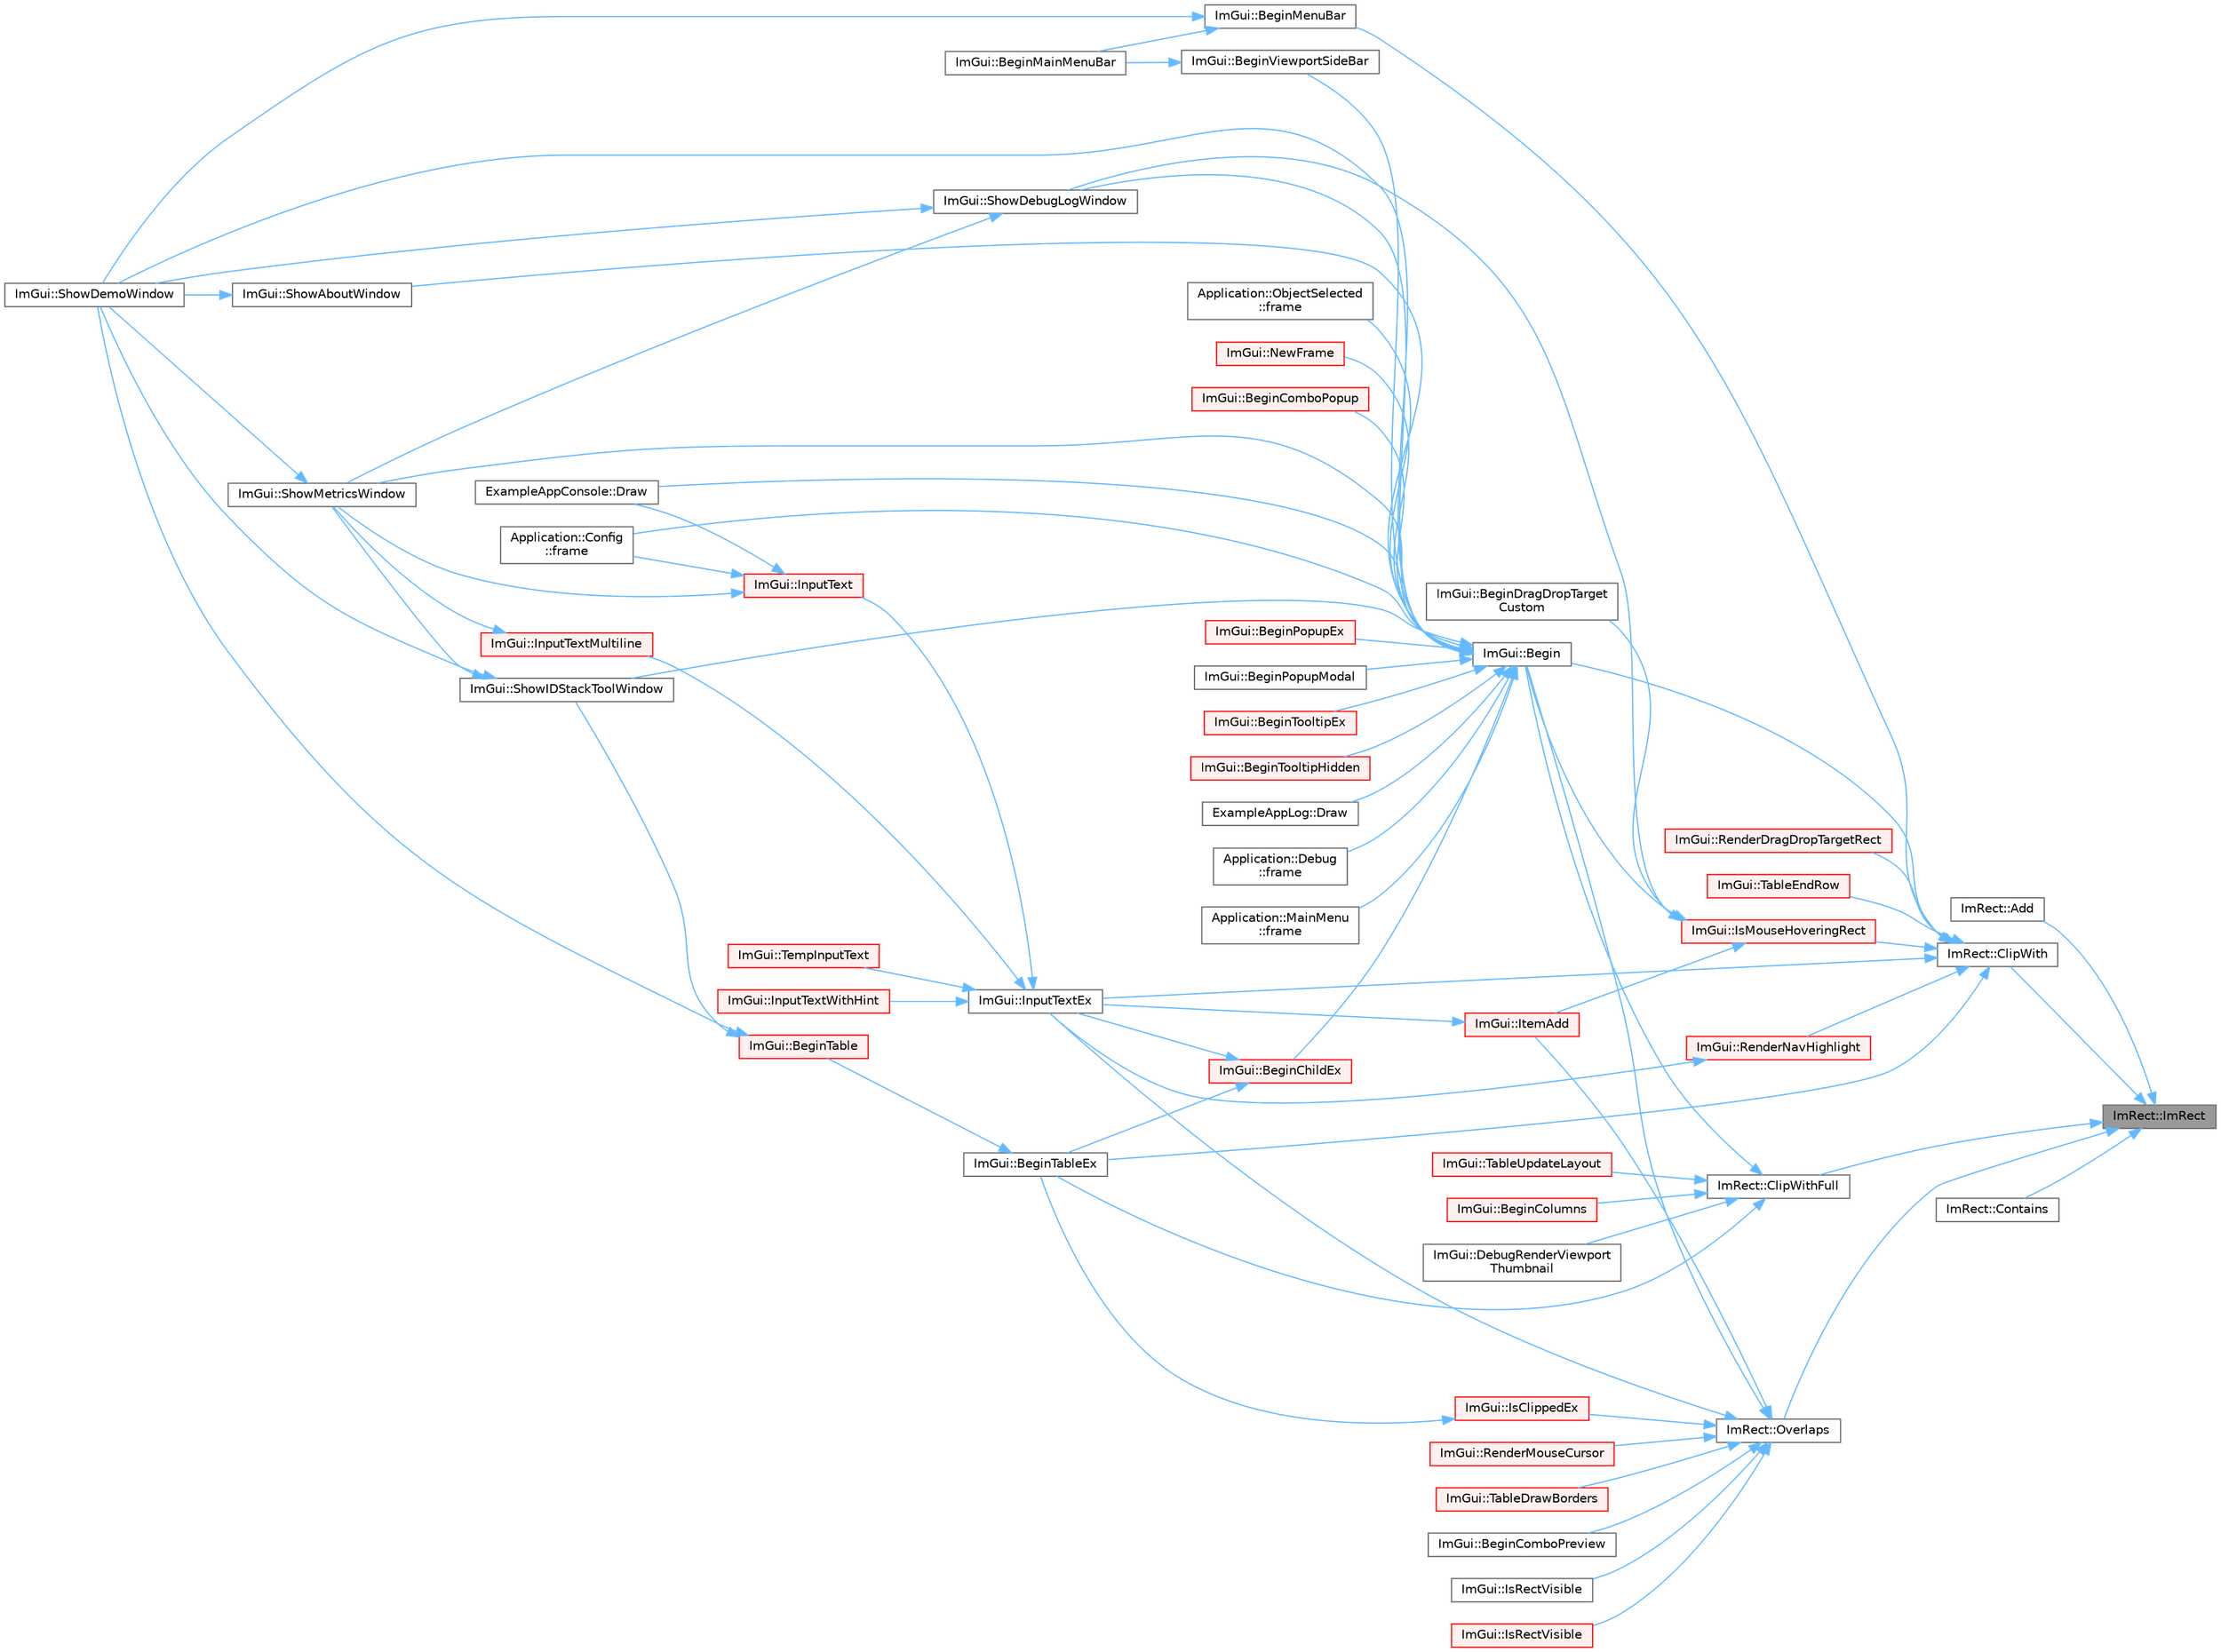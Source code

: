 digraph "ImRect::ImRect"
{
 // LATEX_PDF_SIZE
  bgcolor="transparent";
  edge [fontname=Helvetica,fontsize=10,labelfontname=Helvetica,labelfontsize=10];
  node [fontname=Helvetica,fontsize=10,shape=box,height=0.2,width=0.4];
  rankdir="RL";
  Node1 [id="Node000001",label="ImRect::ImRect",height=0.2,width=0.4,color="gray40", fillcolor="grey60", style="filled", fontcolor="black",tooltip=" "];
  Node1 -> Node2 [id="edge1_Node000001_Node000002",dir="back",color="steelblue1",style="solid",tooltip=" "];
  Node2 [id="Node000002",label="ImRect::Add",height=0.2,width=0.4,color="grey40", fillcolor="white", style="filled",URL="$struct_im_rect.html#ab07f581cc78eee99b42f40f77d9fac8e",tooltip=" "];
  Node1 -> Node3 [id="edge2_Node000001_Node000003",dir="back",color="steelblue1",style="solid",tooltip=" "];
  Node3 [id="Node000003",label="ImRect::ClipWith",height=0.2,width=0.4,color="grey40", fillcolor="white", style="filled",URL="$struct_im_rect.html#ac02d5cf6ce0358aea9ed9df43d368f3f",tooltip=" "];
  Node3 -> Node4 [id="edge3_Node000003_Node000004",dir="back",color="steelblue1",style="solid",tooltip=" "];
  Node4 [id="Node000004",label="ImGui::Begin",height=0.2,width=0.4,color="grey40", fillcolor="white", style="filled",URL="$namespace_im_gui.html#a581e58db0bc930bafa4a5d23093a2b99",tooltip=" "];
  Node4 -> Node5 [id="edge4_Node000004_Node000005",dir="back",color="steelblue1",style="solid",tooltip=" "];
  Node5 [id="Node000005",label="ImGui::BeginChildEx",height=0.2,width=0.4,color="red", fillcolor="#FFF0F0", style="filled",URL="$namespace_im_gui.html#ac36ecce0443f0b45a48484d85f653ae2",tooltip=" "];
  Node5 -> Node18 [id="edge5_Node000005_Node000018",dir="back",color="steelblue1",style="solid",tooltip=" "];
  Node18 [id="Node000018",label="ImGui::BeginTableEx",height=0.2,width=0.4,color="grey40", fillcolor="white", style="filled",URL="$namespace_im_gui.html#a28046a30716afeb7738a82a5b19044ca",tooltip=" "];
  Node18 -> Node19 [id="edge6_Node000018_Node000019",dir="back",color="steelblue1",style="solid",tooltip=" "];
  Node19 [id="Node000019",label="ImGui::BeginTable",height=0.2,width=0.4,color="red", fillcolor="#FFF0F0", style="filled",URL="$namespace_im_gui.html#a04ee4f6866b8e10b98008e7f19d35796",tooltip=" "];
  Node19 -> Node11 [id="edge7_Node000019_Node000011",dir="back",color="steelblue1",style="solid",tooltip=" "];
  Node11 [id="Node000011",label="ImGui::ShowDemoWindow",height=0.2,width=0.4,color="grey40", fillcolor="white", style="filled",URL="$namespace_im_gui.html#af95643a0ce4893b9e57c12991922fb18",tooltip=" "];
  Node19 -> Node21 [id="edge8_Node000019_Node000021",dir="back",color="steelblue1",style="solid",tooltip=" "];
  Node21 [id="Node000021",label="ImGui::ShowIDStackToolWindow",height=0.2,width=0.4,color="grey40", fillcolor="white", style="filled",URL="$namespace_im_gui.html#ab4a87bf4a874a8e5872b60b4a9b1d99e",tooltip=" "];
  Node21 -> Node11 [id="edge9_Node000021_Node000011",dir="back",color="steelblue1",style="solid",tooltip=" "];
  Node21 -> Node10 [id="edge10_Node000021_Node000010",dir="back",color="steelblue1",style="solid",tooltip=" "];
  Node10 [id="Node000010",label="ImGui::ShowMetricsWindow",height=0.2,width=0.4,color="grey40", fillcolor="white", style="filled",URL="$namespace_im_gui.html#afe7a28c6eb52fff3cc27d5a698fea4ff",tooltip=" "];
  Node10 -> Node11 [id="edge11_Node000010_Node000011",dir="back",color="steelblue1",style="solid",tooltip=" "];
  Node5 -> Node22 [id="edge12_Node000005_Node000022",dir="back",color="steelblue1",style="solid",tooltip=" "];
  Node22 [id="Node000022",label="ImGui::InputTextEx",height=0.2,width=0.4,color="grey40", fillcolor="white", style="filled",URL="$namespace_im_gui.html#af89af17ecc11653f25fea1e50e195de6",tooltip=" "];
  Node22 -> Node23 [id="edge13_Node000022_Node000023",dir="back",color="steelblue1",style="solid",tooltip=" "];
  Node23 [id="Node000023",label="ImGui::InputText",height=0.2,width=0.4,color="red", fillcolor="#FFF0F0", style="filled",URL="$namespace_im_gui.html#aa72b5760a3a206729723a587ac7c8519",tooltip=" "];
  Node23 -> Node12 [id="edge14_Node000023_Node000012",dir="back",color="steelblue1",style="solid",tooltip=" "];
  Node12 [id="Node000012",label="ExampleAppConsole::Draw",height=0.2,width=0.4,color="grey40", fillcolor="white", style="filled",URL="$struct_example_app_console.html#a0518a09c7e8648dd52c7c06df19ac17a",tooltip=" "];
  Node23 -> Node31 [id="edge15_Node000023_Node000031",dir="back",color="steelblue1",style="solid",tooltip=" "];
  Node31 [id="Node000031",label="Application::Config\l::frame",height=0.2,width=0.4,color="grey40", fillcolor="white", style="filled",URL="$class_application_1_1_config.html#a291cc3a874949e121dcf83a3f90681bc",tooltip=" "];
  Node23 -> Node10 [id="edge16_Node000023_Node000010",dir="back",color="steelblue1",style="solid",tooltip=" "];
  Node22 -> Node45 [id="edge17_Node000022_Node000045",dir="back",color="steelblue1",style="solid",tooltip=" "];
  Node45 [id="Node000045",label="ImGui::InputTextMultiline",height=0.2,width=0.4,color="red", fillcolor="#FFF0F0", style="filled",URL="$namespace_im_gui.html#a0470693929ed9930cbf5b737577c2414",tooltip=" "];
  Node45 -> Node10 [id="edge18_Node000045_Node000010",dir="back",color="steelblue1",style="solid",tooltip=" "];
  Node22 -> Node47 [id="edge19_Node000022_Node000047",dir="back",color="steelblue1",style="solid",tooltip=" "];
  Node47 [id="Node000047",label="ImGui::InputTextWithHint",height=0.2,width=0.4,color="red", fillcolor="#FFF0F0", style="filled",URL="$namespace_im_gui.html#aee5a5127f494966ad16e578714e8fac2",tooltip=" "];
  Node22 -> Node49 [id="edge20_Node000022_Node000049",dir="back",color="steelblue1",style="solid",tooltip=" "];
  Node49 [id="Node000049",label="ImGui::TempInputText",height=0.2,width=0.4,color="red", fillcolor="#FFF0F0", style="filled",URL="$namespace_im_gui.html#ae85def71d2fcf5409035b583b315964e",tooltip=" "];
  Node4 -> Node77 [id="edge21_Node000004_Node000077",dir="back",color="steelblue1",style="solid",tooltip=" "];
  Node77 [id="Node000077",label="ImGui::BeginComboPopup",height=0.2,width=0.4,color="red", fillcolor="#FFF0F0", style="filled",URL="$namespace_im_gui.html#a6ecb51142fcb72cd19ff002c3a7d8e25",tooltip=" "];
  Node4 -> Node81 [id="edge22_Node000004_Node000081",dir="back",color="steelblue1",style="solid",tooltip=" "];
  Node81 [id="Node000081",label="ImGui::BeginPopupEx",height=0.2,width=0.4,color="red", fillcolor="#FFF0F0", style="filled",URL="$namespace_im_gui.html#a89da3a22300e8293257b6cfdf1b83b7a",tooltip=" "];
  Node4 -> Node101 [id="edge23_Node000004_Node000101",dir="back",color="steelblue1",style="solid",tooltip=" "];
  Node101 [id="Node000101",label="ImGui::BeginPopupModal",height=0.2,width=0.4,color="grey40", fillcolor="white", style="filled",URL="$namespace_im_gui.html#a6d840f615c198c2342968f733fda11b3",tooltip=" "];
  Node4 -> Node102 [id="edge24_Node000004_Node000102",dir="back",color="steelblue1",style="solid",tooltip=" "];
  Node102 [id="Node000102",label="ImGui::BeginTooltipEx",height=0.2,width=0.4,color="red", fillcolor="#FFF0F0", style="filled",URL="$namespace_im_gui.html#a18b17a0b20c3f2a16068b84210cfded4",tooltip=" "];
  Node4 -> Node131 [id="edge25_Node000004_Node000131",dir="back",color="steelblue1",style="solid",tooltip=" "];
  Node131 [id="Node000131",label="ImGui::BeginTooltipHidden",height=0.2,width=0.4,color="red", fillcolor="#FFF0F0", style="filled",URL="$namespace_im_gui.html#a2c44a13b5e210dbfc7de98024c25db8e",tooltip=" "];
  Node4 -> Node132 [id="edge26_Node000004_Node000132",dir="back",color="steelblue1",style="solid",tooltip=" "];
  Node132 [id="Node000132",label="ImGui::BeginViewportSideBar",height=0.2,width=0.4,color="grey40", fillcolor="white", style="filled",URL="$namespace_im_gui.html#a4216382dd5ad6c17e183f9f894db2e15",tooltip=" "];
  Node132 -> Node133 [id="edge27_Node000132_Node000133",dir="back",color="steelblue1",style="solid",tooltip=" "];
  Node133 [id="Node000133",label="ImGui::BeginMainMenuBar",height=0.2,width=0.4,color="grey40", fillcolor="white", style="filled",URL="$namespace_im_gui.html#a55cb9cfb9865204ac6fb21c965784f78",tooltip=" "];
  Node4 -> Node12 [id="edge28_Node000004_Node000012",dir="back",color="steelblue1",style="solid",tooltip=" "];
  Node4 -> Node13 [id="edge29_Node000004_Node000013",dir="back",color="steelblue1",style="solid",tooltip=" "];
  Node13 [id="Node000013",label="ExampleAppLog::Draw",height=0.2,width=0.4,color="grey40", fillcolor="white", style="filled",URL="$struct_example_app_log.html#a5ad3a4bdb89171b84aeaff96948a1f77",tooltip=" "];
  Node4 -> Node31 [id="edge30_Node000004_Node000031",dir="back",color="steelblue1",style="solid",tooltip=" "];
  Node4 -> Node134 [id="edge31_Node000004_Node000134",dir="back",color="steelblue1",style="solid",tooltip=" "];
  Node134 [id="Node000134",label="Application::Debug\l::frame",height=0.2,width=0.4,color="grey40", fillcolor="white", style="filled",URL="$class_application_1_1_debug.html#a26339829cae3b768474358c34eb8ab23",tooltip=" "];
  Node4 -> Node135 [id="edge32_Node000004_Node000135",dir="back",color="steelblue1",style="solid",tooltip=" "];
  Node135 [id="Node000135",label="Application::MainMenu\l::frame",height=0.2,width=0.4,color="grey40", fillcolor="white", style="filled",URL="$class_application_1_1_main_menu.html#a868fe54ddb269b9ab03f0d7d068dd698",tooltip=" "];
  Node4 -> Node34 [id="edge33_Node000004_Node000034",dir="back",color="steelblue1",style="solid",tooltip=" "];
  Node34 [id="Node000034",label="Application::ObjectSelected\l::frame",height=0.2,width=0.4,color="grey40", fillcolor="white", style="filled",URL="$class_application_1_1_object_selected.html#a30dd507edcc6c76dd65cc0cf9dda010a",tooltip=" "];
  Node4 -> Node136 [id="edge34_Node000004_Node000136",dir="back",color="steelblue1",style="solid",tooltip=" "];
  Node136 [id="Node000136",label="ImGui::NewFrame",height=0.2,width=0.4,color="red", fillcolor="#FFF0F0", style="filled",URL="$namespace_im_gui.html#ab3f1fc018f903b7ad79fd10663375774",tooltip=" "];
  Node4 -> Node14 [id="edge35_Node000004_Node000014",dir="back",color="steelblue1",style="solid",tooltip=" "];
  Node14 [id="Node000014",label="ImGui::ShowAboutWindow",height=0.2,width=0.4,color="grey40", fillcolor="white", style="filled",URL="$namespace_im_gui.html#ac297462e33309d0540fa459bccdc9304",tooltip=" "];
  Node14 -> Node11 [id="edge36_Node000014_Node000011",dir="back",color="steelblue1",style="solid",tooltip=" "];
  Node4 -> Node15 [id="edge37_Node000004_Node000015",dir="back",color="steelblue1",style="solid",tooltip=" "];
  Node15 [id="Node000015",label="ImGui::ShowDebugLogWindow",height=0.2,width=0.4,color="grey40", fillcolor="white", style="filled",URL="$namespace_im_gui.html#af1b39e70cac2e1b9e62dd3c9d154cbd6",tooltip=" "];
  Node15 -> Node11 [id="edge38_Node000015_Node000011",dir="back",color="steelblue1",style="solid",tooltip=" "];
  Node15 -> Node10 [id="edge39_Node000015_Node000010",dir="back",color="steelblue1",style="solid",tooltip=" "];
  Node4 -> Node11 [id="edge40_Node000004_Node000011",dir="back",color="steelblue1",style="solid",tooltip=" "];
  Node4 -> Node21 [id="edge41_Node000004_Node000021",dir="back",color="steelblue1",style="solid",tooltip=" "];
  Node4 -> Node10 [id="edge42_Node000004_Node000010",dir="back",color="steelblue1",style="solid",tooltip=" "];
  Node3 -> Node137 [id="edge43_Node000003_Node000137",dir="back",color="steelblue1",style="solid",tooltip=" "];
  Node137 [id="Node000137",label="ImGui::BeginMenuBar",height=0.2,width=0.4,color="grey40", fillcolor="white", style="filled",URL="$namespace_im_gui.html#a4852dff802922163fc747e2e0df5b88f",tooltip=" "];
  Node137 -> Node133 [id="edge44_Node000137_Node000133",dir="back",color="steelblue1",style="solid",tooltip=" "];
  Node137 -> Node11 [id="edge45_Node000137_Node000011",dir="back",color="steelblue1",style="solid",tooltip=" "];
  Node3 -> Node18 [id="edge46_Node000003_Node000018",dir="back",color="steelblue1",style="solid",tooltip=" "];
  Node3 -> Node22 [id="edge47_Node000003_Node000022",dir="back",color="steelblue1",style="solid",tooltip=" "];
  Node3 -> Node138 [id="edge48_Node000003_Node000138",dir="back",color="steelblue1",style="solid",tooltip=" "];
  Node138 [id="Node000138",label="ImGui::IsMouseHoveringRect",height=0.2,width=0.4,color="red", fillcolor="#FFF0F0", style="filled",URL="$namespace_im_gui.html#ae0b8ea0e06c457316d6aed6c5b2a1c25",tooltip=" "];
  Node138 -> Node4 [id="edge49_Node000138_Node000004",dir="back",color="steelblue1",style="solid",tooltip=" "];
  Node138 -> Node139 [id="edge50_Node000138_Node000139",dir="back",color="steelblue1",style="solid",tooltip=" "];
  Node139 [id="Node000139",label="ImGui::BeginDragDropTarget\lCustom",height=0.2,width=0.4,color="grey40", fillcolor="white", style="filled",URL="$namespace_im_gui.html#a929a420d3af29051a140d0f36addbcd2",tooltip=" "];
  Node138 -> Node140 [id="edge51_Node000138_Node000140",dir="back",color="steelblue1",style="solid",tooltip=" "];
  Node140 [id="Node000140",label="ImGui::ItemAdd",height=0.2,width=0.4,color="red", fillcolor="#FFF0F0", style="filled",URL="$namespace_im_gui.html#a5de8ecd4c80efdca1af7329a2a48121c",tooltip=" "];
  Node140 -> Node22 [id="edge52_Node000140_Node000022",dir="back",color="steelblue1",style="solid",tooltip=" "];
  Node138 -> Node15 [id="edge53_Node000138_Node000015",dir="back",color="steelblue1",style="solid",tooltip=" "];
  Node3 -> Node238 [id="edge54_Node000003_Node000238",dir="back",color="steelblue1",style="solid",tooltip=" "];
  Node238 [id="Node000238",label="ImGui::RenderDragDropTargetRect",height=0.2,width=0.4,color="red", fillcolor="#FFF0F0", style="filled",URL="$namespace_im_gui.html#a243a62fece1096c59442bba21f0aa736",tooltip=" "];
  Node3 -> Node240 [id="edge55_Node000003_Node000240",dir="back",color="steelblue1",style="solid",tooltip=" "];
  Node240 [id="Node000240",label="ImGui::RenderNavHighlight",height=0.2,width=0.4,color="red", fillcolor="#FFF0F0", style="filled",URL="$namespace_im_gui.html#add2e040b97eeb0857dc7d02876b07b72",tooltip=" "];
  Node240 -> Node22 [id="edge56_Node000240_Node000022",dir="back",color="steelblue1",style="solid",tooltip=" "];
  Node3 -> Node241 [id="edge57_Node000003_Node000241",dir="back",color="steelblue1",style="solid",tooltip=" "];
  Node241 [id="Node000241",label="ImGui::TableEndRow",height=0.2,width=0.4,color="red", fillcolor="#FFF0F0", style="filled",URL="$namespace_im_gui.html#a6bc4ce6f7ff9f8268473f5e538a1181f",tooltip=" "];
  Node1 -> Node243 [id="edge58_Node000001_Node000243",dir="back",color="steelblue1",style="solid",tooltip=" "];
  Node243 [id="Node000243",label="ImRect::ClipWithFull",height=0.2,width=0.4,color="grey40", fillcolor="white", style="filled",URL="$struct_im_rect.html#a32a5aaca4161b5ffa3f352d293a449ff",tooltip=" "];
  Node243 -> Node4 [id="edge59_Node000243_Node000004",dir="back",color="steelblue1",style="solid",tooltip=" "];
  Node243 -> Node168 [id="edge60_Node000243_Node000168",dir="back",color="steelblue1",style="solid",tooltip=" "];
  Node168 [id="Node000168",label="ImGui::BeginColumns",height=0.2,width=0.4,color="red", fillcolor="#FFF0F0", style="filled",URL="$namespace_im_gui.html#a303fae66ef07f4f86ab242cf81021060",tooltip=" "];
  Node243 -> Node18 [id="edge61_Node000243_Node000018",dir="back",color="steelblue1",style="solid",tooltip=" "];
  Node243 -> Node244 [id="edge62_Node000243_Node000244",dir="back",color="steelblue1",style="solid",tooltip=" "];
  Node244 [id="Node000244",label="ImGui::DebugRenderViewport\lThumbnail",height=0.2,width=0.4,color="grey40", fillcolor="white", style="filled",URL="$namespace_im_gui.html#af7de4b5c98ba30dbadce44e1f1066ba8",tooltip=" "];
  Node243 -> Node91 [id="edge63_Node000243_Node000091",dir="back",color="steelblue1",style="solid",tooltip=" "];
  Node91 [id="Node000091",label="ImGui::TableUpdateLayout",height=0.2,width=0.4,color="red", fillcolor="#FFF0F0", style="filled",URL="$namespace_im_gui.html#a890d76a0ec9efc98765c226884e3e32a",tooltip=" "];
  Node1 -> Node245 [id="edge64_Node000001_Node000245",dir="back",color="steelblue1",style="solid",tooltip=" "];
  Node245 [id="Node000245",label="ImRect::Contains",height=0.2,width=0.4,color="grey40", fillcolor="white", style="filled",URL="$struct_im_rect.html#ad6043344d8ac30d5f342c71641cfe24b",tooltip=" "];
  Node1 -> Node246 [id="edge65_Node000001_Node000246",dir="back",color="steelblue1",style="solid",tooltip=" "];
  Node246 [id="Node000246",label="ImRect::Overlaps",height=0.2,width=0.4,color="grey40", fillcolor="white", style="filled",URL="$struct_im_rect.html#a0af3bade3781e5e7c6afdf71ccfb0d43",tooltip=" "];
  Node246 -> Node4 [id="edge66_Node000246_Node000004",dir="back",color="steelblue1",style="solid",tooltip=" "];
  Node246 -> Node247 [id="edge67_Node000246_Node000247",dir="back",color="steelblue1",style="solid",tooltip=" "];
  Node247 [id="Node000247",label="ImGui::BeginComboPreview",height=0.2,width=0.4,color="grey40", fillcolor="white", style="filled",URL="$namespace_im_gui.html#af01e0208ad7266965d3812a5198411f8",tooltip=" "];
  Node246 -> Node22 [id="edge68_Node000246_Node000022",dir="back",color="steelblue1",style="solid",tooltip=" "];
  Node246 -> Node248 [id="edge69_Node000246_Node000248",dir="back",color="steelblue1",style="solid",tooltip=" "];
  Node248 [id="Node000248",label="ImGui::IsClippedEx",height=0.2,width=0.4,color="red", fillcolor="#FFF0F0", style="filled",URL="$namespace_im_gui.html#a7c21c85f5c95aa4ce6c2bd28bb980d44",tooltip=" "];
  Node248 -> Node18 [id="edge70_Node000248_Node000018",dir="back",color="steelblue1",style="solid",tooltip=" "];
  Node246 -> Node249 [id="edge71_Node000246_Node000249",dir="back",color="steelblue1",style="solid",tooltip=" "];
  Node249 [id="Node000249",label="ImGui::IsRectVisible",height=0.2,width=0.4,color="grey40", fillcolor="white", style="filled",URL="$namespace_im_gui.html#a5aca7e6939e07caaca489aa8c776fd81",tooltip=" "];
  Node246 -> Node250 [id="edge72_Node000246_Node000250",dir="back",color="steelblue1",style="solid",tooltip=" "];
  Node250 [id="Node000250",label="ImGui::IsRectVisible",height=0.2,width=0.4,color="red", fillcolor="#FFF0F0", style="filled",URL="$namespace_im_gui.html#a578ead6237b3ed05497ed361f18d9f97",tooltip=" "];
  Node246 -> Node140 [id="edge73_Node000246_Node000140",dir="back",color="steelblue1",style="solid",tooltip=" "];
  Node246 -> Node251 [id="edge74_Node000246_Node000251",dir="back",color="steelblue1",style="solid",tooltip=" "];
  Node251 [id="Node000251",label="ImGui::RenderMouseCursor",height=0.2,width=0.4,color="red", fillcolor="#FFF0F0", style="filled",URL="$namespace_im_gui.html#ade001ee6028075c9c1e2bd3f0395b920",tooltip=" "];
  Node246 -> Node252 [id="edge75_Node000246_Node000252",dir="back",color="steelblue1",style="solid",tooltip=" "];
  Node252 [id="Node000252",label="ImGui::TableDrawBorders",height=0.2,width=0.4,color="red", fillcolor="#FFF0F0", style="filled",URL="$namespace_im_gui.html#a506d5b52f032c72503c4e87535a3d04d",tooltip=" "];
}
